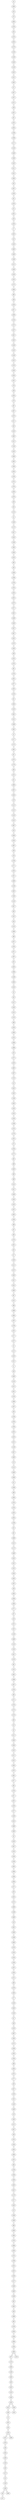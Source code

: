 graph {
n0;
n1;
n2;
n3;
n4;
n5;
n6;
n7;
n8;
n9;
n10;
n11;
n12;
n13;
n14;
n15;
n16;
n17;
n18;
n19;
n20;
n21;
n22;
n23;
n24;
n25;
n26;
n27;
n28;
n29;
n30;
n31;
n32;
n33;
n34;
n35;
n36;
n37;
n38;
n39;
n40;
n41;
n42;
n43;
n44;
n45;
n46;
n47;
n48;
n49;
n50;
n51;
n52;
n53;
n54;
n55;
n56;
n57;
n58;
n59;
n60;
n61;
n62;
n63;
n64;
n65;
n66;
n67;
n68;
n69;
n70;
n71;
n72;
n73;
n74;
n75;
n76;
n77;
n78;
n79;
n80;
n81;
n82;
n83;
n84;
n85;
n86;
n87;
n88;
n89;
n90;
n91;
n92;
n93;
n94;
n95;
n96;
n97;
n98;
n99;
n100;
n101;
n102;
n103;
n104;
n105;
n106;
n107;
n108;
n109;
n110;
n111;
n112;
n113;
n114;
n115;
n116;
n117;
n118;
n119;
n120;
n121;
n122;
n123;
n124;
n125;
n126;
n127;
n128;
n129;
n130;
n131;
n132;
n133;
n134;
n135;
n136;
n137;
n138;
n139;
n140;
n141;
n142;
n143;
n144;
n145;
n146;
n147;
n148;
n149;
n150;
n151;
n152;
n153;
n154;
n155;
n156;
n157;
n158;
n159;
n160;
n161;
n162;
n163;
n164;
n165;
n166;
n167;
n168;
n169;
n170;
n171;
n172;
n173;
n174;
n175;
n176;
n177;
n178;
n179;
n180;
n181;
n182;
n183;
n184;
n185;
n186;
n187;
n188;
n189;
n190;
n191;
n192;
n193;
n194;
n195;
n196;
n197;
n198;
n199;
n200;
n201;
n202;
n203;
n204;
n205;
n206;
n207;
n208;
n209;
n210;
n211;
n212;
n213;
n214;
n215;
n216;
n217;
n218;
n219;
n220;
n221;
n222;
n223;
n224;
n225;
n226;
n227;
n228;
n229;
n230;
n231;
n232;
n233;
n234;
n235;
n236;
n237;
n238;
n239;
n240;
n241;
n242;
n243;
n244;
n245;
n246;
n247;
n248;
n249;
n250;
n251;
n252;
n253;
n254;
n255;
n256;
n257;
n258;
n259;
n260;
n261;
n262;
n263;
n264;
n265;
n266;
n267;
n268;
n269;
n270;
n271;
n272;
n273;
n274;
n275;
n276;
n277;
n278;
n279;
n280;
n281;
n282;
n283;
n284;
n285;
n286;
n287;
n288;
n289;
n290;
n291;
n292;
n293;
n294;
n295;
n296;
n297;
n298;
n299;
n300;
n301;
n302;
n303;
n304;
n305;
n306;
n307;
n308;
n309;
n310;
n311;
n312;
n313;
n314;
n315;
n316;
n317;
n318;
n319;
n320;
n321;
n322;
n323;
n324;
n325;
n326;
n327;
n328;
n329;
n330;
n331;
n332;
n333;
n334;
n335;
n336;
n337;
n338;
n339;
n340;
n341;
n342;
n343;
n344;
n345;
n346;
n347;
n348;
n349;
n350;
n351;
n352;
n353;
n354;
n355;
n356;
n357;
n358;
n359;
n360;
n361;
n362;
n363;
n364;
n365;
n366;
n367;
n368;
n369;
n370;
n371;
n372;
n373;
n374;
n375;
n376;
n377;
n378;
n379;
n380;
n381;
n382;
n383;
n384;
n385;
n386;
n387;
n388;
n389;
n390;
n391;
n392;
n393;
n394;
n395;
n396;
n397;
n398;
n399;
n400;
n401;
n402;
n403;
n404;
n405;
n406;
n407;
n408;
n409;
n410;
n411;
n412;
n413;
n414;
n415;
n416;
n417;
n418;
n419;
n420;
n421;
n422;
n423;
n424;
n425;
n426;
n427;
n428;
n429;
n430;
n431;
n432;
n433;
n434;
n435;
n436;
n437;
n438;
n439;
n440;
n441;
n442;
n443;
n444;
n445;
n446;
n447;
n448;
n449;
n450;
n451;
n452;
n453;
n454;
n455;
n456;
n457;
n458;
n459;
n460;
n461;
n462;
n463;
n464;
n465;
n466;
n467;
n468;
n469;
n470;
n471;
n472;
n473;
n474;
n475;
n476;
n477;
n478;
n479;
n480;
n481;
n482;
n483;
n484;
n485;
n486;
n487;
n488;
n489;
n490;
n491;
n492;
n493;
n494;
n495;
n496;
n497;
n498;
n499;
n0 -- n295;
n1 -- n26;
n1 -- n251;
n2 -- n192;
n2 -- n322;
n3 -- n391;
n3 -- n177;
n4 -- n446;
n4 -- n124;
n5 -- n112;
n5 -- n157;
n6 -- n15;
n6 -- n475;
n7 -- n283;
n7 -- n425;
n8 -- n380;
n8 -- n230;
n9 -- n234;
n9 -- n55;
n10 -- n425;
n10 -- n200;
n11 -- n166;
n11 -- n348;
n12 -- n341;
n12 -- n419;
n13 -- n423;
n13 -- n253;
n14 -- n249;
n14 -- n273;
n15 -- n84;
n15 -- n6;
n16 -- n37;
n16 -- n231;
n17 -- n330;
n17 -- n32;
n18 -- n148;
n18 -- n36;
n19 -- n281;
n19 -- n488;
n20 -- n341;
n20 -- n283;
n21 -- n252;
n21 -- n395;
n22 -- n61;
n22 -- n198;
n23 -- n295;
n23 -- n75;
n24 -- n467;
n24 -- n409;
n25 -- n486;
n25 -- n472;
n26 -- n456;
n26 -- n1;
n27 -- n56;
n27 -- n259;
n28 -- n421;
n28 -- n212;
n29 -- n267;
n29 -- n405;
n30 -- n273;
n30 -- n240;
n31 -- n304;
n31 -- n228;
n32 -- n301;
n32 -- n17;
n33 -- n127;
n33 -- n434;
n34 -- n150;
n34 -- n153;
n35 -- n250;
n35 -- n411;
n36 -- n367;
n36 -- n18;
n37 -- n271;
n37 -- n16;
n38 -- n207;
n38 -- n324;
n39 -- n333;
n39 -- n76;
n40 -- n167;
n40 -- n146;
n41 -- n419;
n41 -- n163;
n42 -- n364;
n42 -- n297;
n43 -- n269;
n43 -- n217;
n44 -- n110;
n44 -- n432;
n45 -- n65;
n45 -- n448;
n46 -- n398;
n46 -- n485;
n47 -- n83;
n47 -- n86;
n48 -- n429;
n48 -- n80;
n49 -- n319;
n49 -- n344;
n50 -- n277;
n50 -- n327;
n51 -- n421;
n51 -- n181;
n52 -- n443;
n52 -- n397;
n53 -- n103;
n53 -- n322;
n54 -- n124;
n54 -- n59;
n55 -- n147;
n55 -- n9;
n56 -- n378;
n56 -- n27;
n57 -- n373;
n57 -- n361;
n58 -- n450;
n58 -- n225;
n59 -- n476;
n59 -- n54;
n60 -- n98;
n60 -- n403;
n61 -- n22;
n61 -- n369;
n62 -- n88;
n62 -- n172;
n63 -- n357;
n63 -- n432;
n64 -- n179;
n64 -- n252;
n65 -- n223;
n65 -- n45;
n66 -- n166;
n66 -- n263;
n67 -- n494;
n67 -- n141;
n68 -- n496;
n68 -- n237;
n69 -- n479;
n69 -- n233;
n70 -- n333;
n70 -- n97;
n71 -- n492;
n71 -- n427;
n72 -- n184;
n72 -- n342;
n73 -- n296;
n73 -- n430;
n74 -- n400;
n74 -- n114;
n75 -- n483;
n75 -- n23;
n76 -- n441;
n76 -- n39;
n77 -- n464;
n77 -- n258;
n78 -- n264;
n78 -- n115;
n79 -- n463;
n79 -- n408;
n80 -- n48;
n80 -- n484;
n81 -- n415;
n81 -- n276;
n82 -- n377;
n82 -- n134;
n83 -- n125;
n83 -- n47;
n84 -- n15;
n84 -- n219;
n85 -- n111;
n85 -- n133;
n86 -- n165;
n86 -- n47;
n87 -- n119;
n87 -- n460;
n88 -- n62;
n88 -- n403;
n89 -- n389;
n89 -- n260;
n90 -- n121;
n90 -- n478;
n91 -- n132;
n91 -- n143;
n92 -- n239;
n92 -- n485;
n93 -- n382;
n93 -- n332;
n94 -- n442;
n94 -- n158;
n95 -- n398;
n95 -- n128;
n96 -- n469;
n96 -- n141;
n97 -- n70;
n97 -- n407;
n98 -- n224;
n98 -- n60;
n99 -- n356;
n99 -- n404;
n100 -- n168;
n100 -- n410;
n101 -- n418;
n101 -- n136;
n102 -- n107;
n102 -- n445;
n103 -- n53;
n103 -- n495;
n103 -- n221;
n104 -- n311;
n104 -- n237;
n105 -- n305;
n105 -- n410;
n106 -- n135;
n106 -- n353;
n107 -- n102;
n107 -- n302;
n108 -- n236;
n108 -- n335;
n109 -- n156;
n109 -- n338;
n110 -- n496;
n110 -- n44;
n111 -- n85;
n111 -- n154;
n112 -- n5;
n112 -- n220;
n113 -- n219;
n113 -- n154;
n114 -- n74;
n114 -- n406;
n115 -- n213;
n115 -- n78;
n116 -- n456;
n116 -- n474;
n117 -- n157;
n117 -- n161;
n118 -- n351;
n118 -- n468;
n119 -- n87;
n119 -- n393;
n120 -- n213;
n120 -- n210;
n121 -- n90;
n121 -- n265;
n122 -- n306;
n122 -- n434;
n123 -- n168;
n123 -- n176;
n124 -- n4;
n124 -- n54;
n125 -- n301;
n125 -- n83;
n126 -- n357;
n126 -- n290;
n127 -- n308;
n127 -- n33;
n128 -- n328;
n128 -- n95;
n129 -- n338;
n129 -- n323;
n130 -- n334;
n130 -- n214;
n131 -- n266;
n131 -- n491;
n132 -- n225;
n132 -- n91;
n133 -- n85;
n133 -- n457;
n134 -- n82;
n134 -- n317;
n135 -- n106;
n135 -- n149;
n136 -- n101;
n136 -- n307;
n137 -- n238;
n137 -- n288;
n138 -- n498;
n138 -- n482;
n139 -- n161;
n139 -- n287;
n140 -- n449;
n140 -- n272;
n141 -- n96;
n141 -- n67;
n142 -- n426;
n142 -- n169;
n143 -- n91;
n143 -- n261;
n144 -- n413;
n144 -- n436;
n145 -- n435;
n145 -- n254;
n146 -- n40;
n146 -- n428;
n147 -- n55;
n147 -- n185;
n148 -- n171;
n148 -- n18;
n149 -- n135;
n149 -- n313;
n150 -- n483;
n150 -- n34;
n151 -- n492;
n151 -- n323;
n152 -- n383;
n152 -- n388;
n153 -- n34;
n153 -- n350;
n154 -- n111;
n154 -- n113;
n155 -- n460;
n156 -- n109;
n156 -- n278;
n157 -- n5;
n157 -- n117;
n158 -- n94;
n158 -- n346;
n159 -- n368;
n159 -- n452;
n160 -- n227;
n160 -- n424;
n161 -- n139;
n161 -- n117;
n162 -- n211;
n162 -- n280;
n163 -- n297;
n163 -- n41;
n164 -- n324;
n164 -- n455;
n165 -- n302;
n165 -- n86;
n166 -- n66;
n166 -- n11;
n167 -- n40;
n167 -- n468;
n168 -- n123;
n168 -- n100;
n169 -- n142;
n169 -- n320;
n170 -- n446;
n170 -- n437;
n171 -- n148;
n171 -- n454;
n172 -- n62;
n172 -- n184;
n173 -- n414;
n173 -- n489;
n174 -- n177;
n174 -- n361;
n175 -- n310;
n175 -- n484;
n176 -- n123;
n176 -- n342;
n177 -- n3;
n177 -- n174;
n178 -- n422;
n178 -- n371;
n179 -- n64;
n179 -- n373;
n180 -- n256;
n180 -- n197;
n181 -- n345;
n181 -- n51;
n182 -- n359;
n182 -- n246;
n183 -- n331;
n183 -- n227;
n184 -- n172;
n184 -- n72;
n185 -- n147;
n185 -- n314;
n186 -- n360;
n186 -- n309;
n187 -- n413;
n187 -- n431;
n188 -- n345;
n188 -- n286;
n189 -- n306;
n189 -- n488;
n190 -- n382;
n190 -- n393;
n191 -- n270;
n191 -- n487;
n192 -- n2;
n192 -- n312;
n193 -- n408;
n193 -- n291;
n194 -- n366;
n194 -- n460;
n195 -- n318;
n195 -- n376;
n196 -- n226;
n196 -- n448;
n197 -- n180;
n197 -- n265;
n198 -- n22;
n198 -- n354;
n199 -- n384;
n199 -- n386;
n200 -- n10;
n200 -- n363;
n201 -- n255;
n201 -- n325;
n202 -- n349;
n202 -- n418;
n203 -- n440;
n203 -- n312;
n203 -- n336;
n204 -- n433;
n204 -- n325;
n205 -- n352;
n205 -- n444;
n206 -- n365;
n206 -- n243;
n207 -- n38;
n207 -- n275;
n208 -- n374;
n208 -- n459;
n209 -- n262;
n209 -- n274;
n210 -- n467;
n210 -- n120;
n211 -- n162;
n211 -- n241;
n212 -- n257;
n212 -- n28;
n213 -- n115;
n213 -- n120;
n214 -- n130;
n214 -- n379;
n215 -- n330;
n215 -- n370;
n216 -- n440;
n216 -- n332;
n217 -- n43;
n218 -- n368;
n218 -- n326;
n219 -- n113;
n219 -- n84;
n220 -- n112;
n220 -- n251;
n221 -- n103;
n221 -- n319;
n222 -- n292;
n222 -- n372;
n223 -- n294;
n223 -- n65;
n224 -- n247;
n224 -- n98;
n225 -- n132;
n225 -- n58;
n226 -- n444;
n226 -- n196;
n227 -- n183;
n227 -- n160;
n228 -- n402;
n228 -- n31;
n229 -- n310;
n229 -- n439;
n230 -- n447;
n230 -- n8;
n231 -- n16;
n231 -- n452;
n232 -- n372;
n232 -- n284;
n233 -- n69;
n233 -- n383;
n234 -- n9;
n234 -- n384;
n235 -- n466;
n235 -- n465;
n236 -- n108;
n236 -- n245;
n237 -- n68;
n237 -- n104;
n238 -- n137;
n238 -- n453;
n239 -- n92;
n239 -- n480;
n240 -- n30;
n240 -- n293;
n241 -- n211;
n241 -- n364;
n242 -- n336;
n243 -- n206;
n243 -- n437;
n244 -- n367;
n244 -- n409;
n245 -- n236;
n245 -- n447;
n246 -- n412;
n246 -- n182;
n247 -- n224;
n247 -- n438;
n248 -- n328;
n248 -- n366;
n249 -- n269;
n249 -- n14;
n250 -- n392;
n250 -- n35;
n251 -- n1;
n251 -- n220;
n252 -- n64;
n252 -- n21;
n253 -- n497;
n253 -- n13;
n254 -- n145;
n254 -- n263;
n255 -- n489;
n255 -- n201;
n256 -- n180;
n256 -- n316;
n257 -- n212;
n257 -- n427;
n258 -- n77;
n258 -- n343;
n259 -- n343;
n259 -- n27;
n260 -- n89;
n260 -- n465;
n261 -- n143;
n261 -- n477;
n262 -- n209;
n262 -- n356;
n263 -- n66;
n263 -- n254;
n264 -- n401;
n264 -- n78;
n265 -- n121;
n265 -- n197;
n266 -- n131;
n266 -- n391;
n267 -- n29;
n267 -- n433;
n268 -- n461;
n268 -- n457;
n269 -- n396;
n269 -- n249;
n269 -- n43;
n270 -- n450;
n270 -- n191;
n271 -- n37;
n271 -- n493;
n272 -- n286;
n272 -- n140;
n273 -- n30;
n273 -- n14;
n274 -- n300;
n274 -- n209;
n275 -- n463;
n275 -- n207;
n276 -- n81;
n276 -- n347;
n277 -- n315;
n277 -- n50;
n278 -- n156;
n278 -- n350;
n279 -- n360;
n279 -- n316;
n280 -- n449;
n280 -- n162;
n281 -- n19;
n281 -- n309;
n282 -- n299;
n282 -- n423;
n283 -- n20;
n283 -- n7;
n284 -- n232;
n284 -- n394;
n285 -- n422;
n285 -- n490;
n286 -- n188;
n286 -- n272;
n287 -- n139;
n287 -- n385;
n288 -- n137;
n288 -- n480;
n289 -- n308;
n289 -- n399;
n290 -- n482;
n290 -- n126;
n291 -- n329;
n291 -- n193;
n292 -- n375;
n292 -- n222;
n293 -- n344;
n293 -- n240;
n294 -- n365;
n294 -- n223;
n295 -- n0;
n295 -- n23;
n296 -- n389;
n296 -- n73;
n297 -- n42;
n297 -- n163;
n298 -- n381;
n298 -- n340;
n299 -- n282;
n299 -- n305;
n300 -- n387;
n300 -- n274;
n301 -- n125;
n301 -- n32;
n302 -- n165;
n302 -- n107;
n303 -- n321;
n303 -- n370;
n304 -- n31;
n304 -- n416;
n305 -- n299;
n305 -- n105;
n306 -- n189;
n306 -- n122;
n307 -- n400;
n307 -- n136;
n308 -- n127;
n308 -- n289;
n309 -- n281;
n309 -- n186;
n310 -- n175;
n310 -- n229;
n311 -- n397;
n311 -- n104;
n312 -- n203;
n312 -- n192;
n313 -- n149;
n313 -- n376;
n314 -- n479;
n314 -- n185;
n315 -- n277;
n315 -- n404;
n316 -- n279;
n316 -- n256;
n317 -- n331;
n317 -- n134;
n318 -- n441;
n318 -- n195;
n319 -- n49;
n319 -- n221;
n320 -- n453;
n320 -- n169;
n321 -- n303;
n321 -- n355;
n322 -- n2;
n322 -- n53;
n323 -- n129;
n323 -- n151;
n324 -- n38;
n324 -- n164;
n325 -- n201;
n325 -- n204;
n326 -- n347;
n326 -- n218;
n327 -- n50;
n327 -- n329;
n328 -- n128;
n328 -- n248;
n329 -- n327;
n329 -- n291;
n330 -- n17;
n330 -- n215;
n331 -- n183;
n331 -- n317;
n332 -- n216;
n332 -- n93;
n333 -- n70;
n333 -- n39;
n334 -- n130;
n334 -- n358;
n335 -- n108;
n335 -- n399;
n336 -- n203;
n336 -- n242;
n337 -- n487;
n337 -- n340;
n338 -- n109;
n338 -- n129;
n339 -- n493;
n339 -- n405;
n340 -- n298;
n340 -- n337;
n341 -- n12;
n341 -- n20;
n342 -- n176;
n342 -- n72;
n343 -- n258;
n343 -- n259;
n344 -- n293;
n344 -- n49;
n345 -- n188;
n345 -- n181;
n346 -- n490;
n346 -- n158;
n347 -- n326;
n347 -- n276;
n348 -- n406;
n348 -- n11;
n349 -- n202;
n349 -- n428;
n350 -- n278;
n350 -- n153;
n351 -- n474;
n351 -- n118;
n352 -- n205;
n352 -- n473;
n353 -- n431;
n353 -- n106;
n354 -- n435;
n354 -- n198;
n355 -- n494;
n355 -- n321;
n356 -- n262;
n356 -- n99;
n357 -- n126;
n357 -- n63;
n358 -- n334;
n358 -- n362;
n359 -- n182;
n359 -- n362;
n360 -- n279;
n360 -- n186;
n361 -- n174;
n361 -- n57;
n362 -- n358;
n362 -- n359;
n363 -- n200;
n363 -- n459;
n364 -- n42;
n364 -- n241;
n365 -- n294;
n365 -- n206;
n366 -- n194;
n366 -- n248;
n367 -- n244;
n367 -- n36;
n368 -- n218;
n368 -- n159;
n369 -- n61;
n369 -- n414;
n370 -- n303;
n370 -- n215;
n371 -- n178;
n371 -- n430;
n372 -- n232;
n372 -- n222;
n373 -- n179;
n373 -- n57;
n374 -- n208;
n374 -- n439;
n375 -- n292;
n375 -- n481;
n376 -- n313;
n376 -- n195;
n377 -- n82;
n377 -- n481;
n378 -- n387;
n378 -- n56;
n379 -- n458;
n379 -- n214;
n380 -- n499;
n380 -- n8;
n381 -- n298;
n381 -- n471;
n382 -- n190;
n382 -- n93;
n383 -- n233;
n383 -- n152;
n384 -- n199;
n384 -- n234;
n385 -- n469;
n385 -- n287;
n386 -- n199;
n386 -- n443;
n387 -- n378;
n387 -- n300;
n388 -- n486;
n388 -- n152;
n389 -- n296;
n389 -- n89;
n390 -- n442;
n390 -- n455;
n391 -- n266;
n391 -- n3;
n392 -- n412;
n392 -- n250;
n393 -- n119;
n393 -- n190;
n394 -- n475;
n394 -- n284;
n395 -- n401;
n395 -- n21;
n396 -- n269;
n397 -- n52;
n397 -- n311;
n398 -- n95;
n398 -- n46;
n399 -- n335;
n399 -- n289;
n400 -- n74;
n400 -- n307;
n401 -- n264;
n401 -- n395;
n402 -- n228;
n402 -- n477;
n403 -- n88;
n403 -- n60;
n404 -- n315;
n404 -- n99;
n405 -- n29;
n405 -- n339;
n406 -- n114;
n406 -- n348;
n407 -- n470;
n407 -- n97;
n408 -- n79;
n408 -- n193;
n409 -- n244;
n409 -- n24;
n410 -- n105;
n410 -- n100;
n411 -- n470;
n411 -- n35;
n412 -- n392;
n412 -- n246;
n413 -- n187;
n413 -- n144;
n414 -- n173;
n414 -- n369;
n415 -- n81;
n415 -- n461;
n416 -- n304;
n416 -- n491;
n417 -- n429;
n417 -- n436;
n418 -- n202;
n418 -- n101;
n419 -- n12;
n419 -- n41;
n420 -- n462;
n420 -- n472;
n421 -- n51;
n421 -- n28;
n422 -- n178;
n422 -- n285;
n423 -- n282;
n423 -- n13;
n424 -- n499;
n424 -- n160;
n425 -- n10;
n425 -- n7;
n426 -- n466;
n426 -- n142;
n427 -- n71;
n427 -- n257;
n428 -- n349;
n428 -- n146;
n429 -- n48;
n429 -- n417;
n430 -- n371;
n430 -- n73;
n431 -- n187;
n431 -- n353;
n432 -- n44;
n432 -- n63;
n433 -- n267;
n433 -- n204;
n434 -- n122;
n434 -- n33;
n435 -- n145;
n435 -- n354;
n436 -- n144;
n436 -- n417;
n437 -- n170;
n437 -- n243;
n438 -- n247;
n438 -- n445;
n439 -- n229;
n439 -- n374;
n440 -- n216;
n440 -- n203;
n441 -- n318;
n441 -- n76;
n442 -- n390;
n442 -- n94;
n443 -- n52;
n443 -- n386;
n444 -- n205;
n444 -- n226;
n445 -- n102;
n445 -- n438;
n446 -- n4;
n446 -- n170;
n447 -- n245;
n447 -- n230;
n448 -- n45;
n448 -- n196;
n449 -- n280;
n449 -- n140;
n450 -- n270;
n450 -- n58;
n451 -- n498;
n451 -- n454;
n452 -- n231;
n452 -- n159;
n453 -- n238;
n453 -- n320;
n454 -- n171;
n454 -- n451;
n455 -- n390;
n455 -- n164;
n456 -- n116;
n456 -- n26;
n457 -- n268;
n457 -- n133;
n458 -- n476;
n458 -- n379;
n459 -- n208;
n459 -- n363;
n460 -- n194;
n460 -- n87;
n460 -- n155;
n461 -- n415;
n461 -- n268;
n462 -- n420;
n462 -- n497;
n463 -- n275;
n463 -- n79;
n464 -- n77;
n464 -- n478;
n465 -- n235;
n465 -- n260;
n466 -- n235;
n466 -- n426;
n467 -- n24;
n467 -- n210;
n468 -- n167;
n468 -- n118;
n469 -- n96;
n469 -- n385;
n470 -- n407;
n470 -- n411;
n471 -- n381;
n471 -- n473;
n472 -- n420;
n472 -- n25;
n473 -- n352;
n473 -- n471;
n474 -- n116;
n474 -- n351;
n475 -- n394;
n475 -- n6;
n476 -- n458;
n476 -- n59;
n477 -- n402;
n477 -- n261;
n478 -- n464;
n478 -- n90;
n479 -- n69;
n479 -- n314;
n480 -- n239;
n480 -- n288;
n481 -- n377;
n481 -- n375;
n482 -- n290;
n482 -- n138;
n483 -- n150;
n483 -- n75;
n484 -- n175;
n484 -- n80;
n485 -- n92;
n485 -- n46;
n486 -- n388;
n486 -- n25;
n487 -- n337;
n487 -- n191;
n488 -- n19;
n488 -- n189;
n489 -- n255;
n489 -- n173;
n490 -- n285;
n490 -- n346;
n491 -- n131;
n491 -- n416;
n492 -- n71;
n492 -- n151;
n493 -- n271;
n493 -- n339;
n494 -- n355;
n494 -- n67;
n495 -- n103;
n496 -- n110;
n496 -- n68;
n497 -- n462;
n497 -- n253;
n498 -- n451;
n498 -- n138;
n499 -- n380;
n499 -- n424;
}
